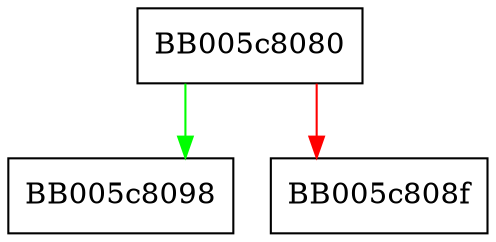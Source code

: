 digraph EVP_KDF_get_params {
  node [shape="box"];
  graph [splines=ortho];
  BB005c8080 -> BB005c8098 [color="green"];
  BB005c8080 -> BB005c808f [color="red"];
}